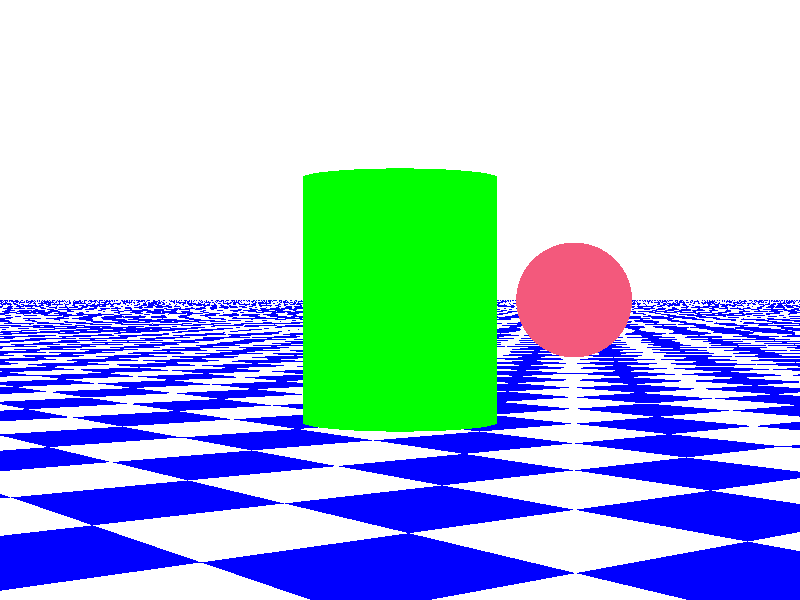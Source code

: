 // 6_animation3.pov

#include "colors.inc"        
#include "shapes.inc"    
#include "stones.inc"    
#include "glass.inc"
#include "textures.inc"  
                             
                             
background{color White}      

camera {
  angle    35
  location <3.0 , 0.0 ,-10.0>
  right    x*image_width/image_height
  look_at  <0.0 , 0.0, 0.0>
  rotate   <0,-360*(clock+0.10),0>      
}

light_source {
  <5,5,-10>
  color White
}
 
plane { <0, 1, 0>, -1
    pigment {
      checker color White, color Blue
    }
}   

sphere {
  <+2, 0, 0>  0.4     
  material{M_Ruby_Glass}
} 

cylinder {
  <0, 1.0, 0>, <0,-1.0, 0>, 0.8
  pigment {color rgb<0.0, 1.0, clock> }
}